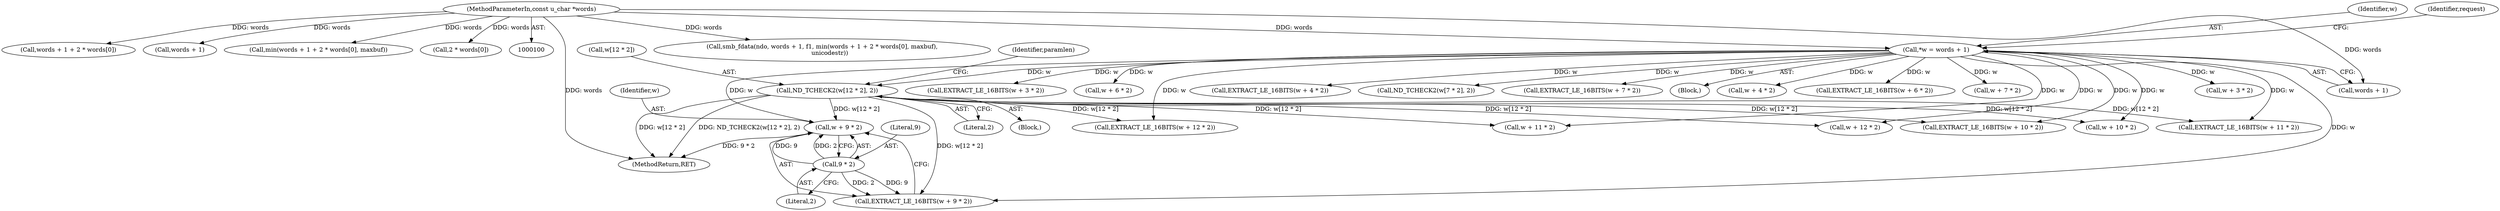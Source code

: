 digraph "0_tcpdump_96480ab95308cd9234b4f09b175ebf60e17792c6@pointer" {
"1000135" [label="(Call,w + 9 * 2)"];
"1000125" [label="(Call,ND_TCHECK2(w[12 * 2], 2))"];
"1000115" [label="(Call,*w = words + 1)"];
"1000102" [label="(MethodParameterIn,const u_char *words)"];
"1000137" [label="(Call,9 * 2)"];
"1000162" [label="(Call,EXTRACT_LE_16BITS(w + 12 * 2))"];
"1000153" [label="(Call,w + 11 * 2)"];
"1000163" [label="(Call,w + 12 * 2)"];
"1000237" [label="(Call,smb_fdata(ndo, words + 1, f1, min(words + 1 + 2 * words[0], maxbuf),\n        unicodestr))"];
"1000244" [label="(Call,words + 1 + 2 * words[0])"];
"1000192" [label="(Call,w + 3 * 2)"];
"1000116" [label="(Identifier,w)"];
"1000117" [label="(Call,words + 1)"];
"1000191" [label="(Call,EXTRACT_LE_16BITS(w + 3 * 2))"];
"1000139" [label="(Literal,2)"];
"1000137" [label="(Call,9 * 2)"];
"1000210" [label="(Call,w + 6 * 2)"];
"1000354" [label="(MethodReturn,RET)"];
"1000131" [label="(Literal,2)"];
"1000115" [label="(Call,*w = words + 1)"];
"1000144" [label="(Call,EXTRACT_LE_16BITS(w + 10 * 2))"];
"1000102" [label="(MethodParameterIn,const u_char *words)"];
"1000126" [label="(Call,w[12 * 2])"];
"1000201" [label="(Call,EXTRACT_LE_16BITS(w + 4 * 2))"];
"1000239" [label="(Call,words + 1)"];
"1000182" [label="(Call,ND_TCHECK2(w[7 * 2], 2))"];
"1000145" [label="(Call,w + 10 * 2)"];
"1000125" [label="(Call,ND_TCHECK2(w[12 * 2], 2))"];
"1000219" [label="(Call,EXTRACT_LE_16BITS(w + 7 * 2))"];
"1000138" [label="(Literal,9)"];
"1000123" [label="(Identifier,request)"];
"1000136" [label="(Identifier,w)"];
"1000152" [label="(Call,EXTRACT_LE_16BITS(w + 11 * 2))"];
"1000106" [label="(Block,)"];
"1000124" [label="(Block,)"];
"1000202" [label="(Call,w + 4 * 2)"];
"1000243" [label="(Call,min(words + 1 + 2 * words[0], maxbuf))"];
"1000209" [label="(Call,EXTRACT_LE_16BITS(w + 6 * 2))"];
"1000133" [label="(Identifier,paramlen)"];
"1000248" [label="(Call,2 * words[0])"];
"1000135" [label="(Call,w + 9 * 2)"];
"1000220" [label="(Call,w + 7 * 2)"];
"1000134" [label="(Call,EXTRACT_LE_16BITS(w + 9 * 2))"];
"1000135" -> "1000134"  [label="AST: "];
"1000135" -> "1000137"  [label="CFG: "];
"1000136" -> "1000135"  [label="AST: "];
"1000137" -> "1000135"  [label="AST: "];
"1000134" -> "1000135"  [label="CFG: "];
"1000135" -> "1000354"  [label="DDG: 9 * 2"];
"1000125" -> "1000135"  [label="DDG: w[12 * 2]"];
"1000115" -> "1000135"  [label="DDG: w"];
"1000137" -> "1000135"  [label="DDG: 9"];
"1000137" -> "1000135"  [label="DDG: 2"];
"1000125" -> "1000124"  [label="AST: "];
"1000125" -> "1000131"  [label="CFG: "];
"1000126" -> "1000125"  [label="AST: "];
"1000131" -> "1000125"  [label="AST: "];
"1000133" -> "1000125"  [label="CFG: "];
"1000125" -> "1000354"  [label="DDG: w[12 * 2]"];
"1000125" -> "1000354"  [label="DDG: ND_TCHECK2(w[12 * 2], 2)"];
"1000115" -> "1000125"  [label="DDG: w"];
"1000125" -> "1000134"  [label="DDG: w[12 * 2]"];
"1000125" -> "1000144"  [label="DDG: w[12 * 2]"];
"1000125" -> "1000145"  [label="DDG: w[12 * 2]"];
"1000125" -> "1000152"  [label="DDG: w[12 * 2]"];
"1000125" -> "1000153"  [label="DDG: w[12 * 2]"];
"1000125" -> "1000162"  [label="DDG: w[12 * 2]"];
"1000125" -> "1000163"  [label="DDG: w[12 * 2]"];
"1000115" -> "1000106"  [label="AST: "];
"1000115" -> "1000117"  [label="CFG: "];
"1000116" -> "1000115"  [label="AST: "];
"1000117" -> "1000115"  [label="AST: "];
"1000123" -> "1000115"  [label="CFG: "];
"1000102" -> "1000115"  [label="DDG: words"];
"1000115" -> "1000134"  [label="DDG: w"];
"1000115" -> "1000144"  [label="DDG: w"];
"1000115" -> "1000145"  [label="DDG: w"];
"1000115" -> "1000152"  [label="DDG: w"];
"1000115" -> "1000153"  [label="DDG: w"];
"1000115" -> "1000162"  [label="DDG: w"];
"1000115" -> "1000163"  [label="DDG: w"];
"1000115" -> "1000182"  [label="DDG: w"];
"1000115" -> "1000191"  [label="DDG: w"];
"1000115" -> "1000192"  [label="DDG: w"];
"1000115" -> "1000201"  [label="DDG: w"];
"1000115" -> "1000202"  [label="DDG: w"];
"1000115" -> "1000209"  [label="DDG: w"];
"1000115" -> "1000210"  [label="DDG: w"];
"1000115" -> "1000219"  [label="DDG: w"];
"1000115" -> "1000220"  [label="DDG: w"];
"1000102" -> "1000100"  [label="AST: "];
"1000102" -> "1000354"  [label="DDG: words"];
"1000102" -> "1000117"  [label="DDG: words"];
"1000102" -> "1000237"  [label="DDG: words"];
"1000102" -> "1000239"  [label="DDG: words"];
"1000102" -> "1000243"  [label="DDG: words"];
"1000102" -> "1000244"  [label="DDG: words"];
"1000102" -> "1000248"  [label="DDG: words"];
"1000137" -> "1000139"  [label="CFG: "];
"1000138" -> "1000137"  [label="AST: "];
"1000139" -> "1000137"  [label="AST: "];
"1000137" -> "1000134"  [label="DDG: 9"];
"1000137" -> "1000134"  [label="DDG: 2"];
}
